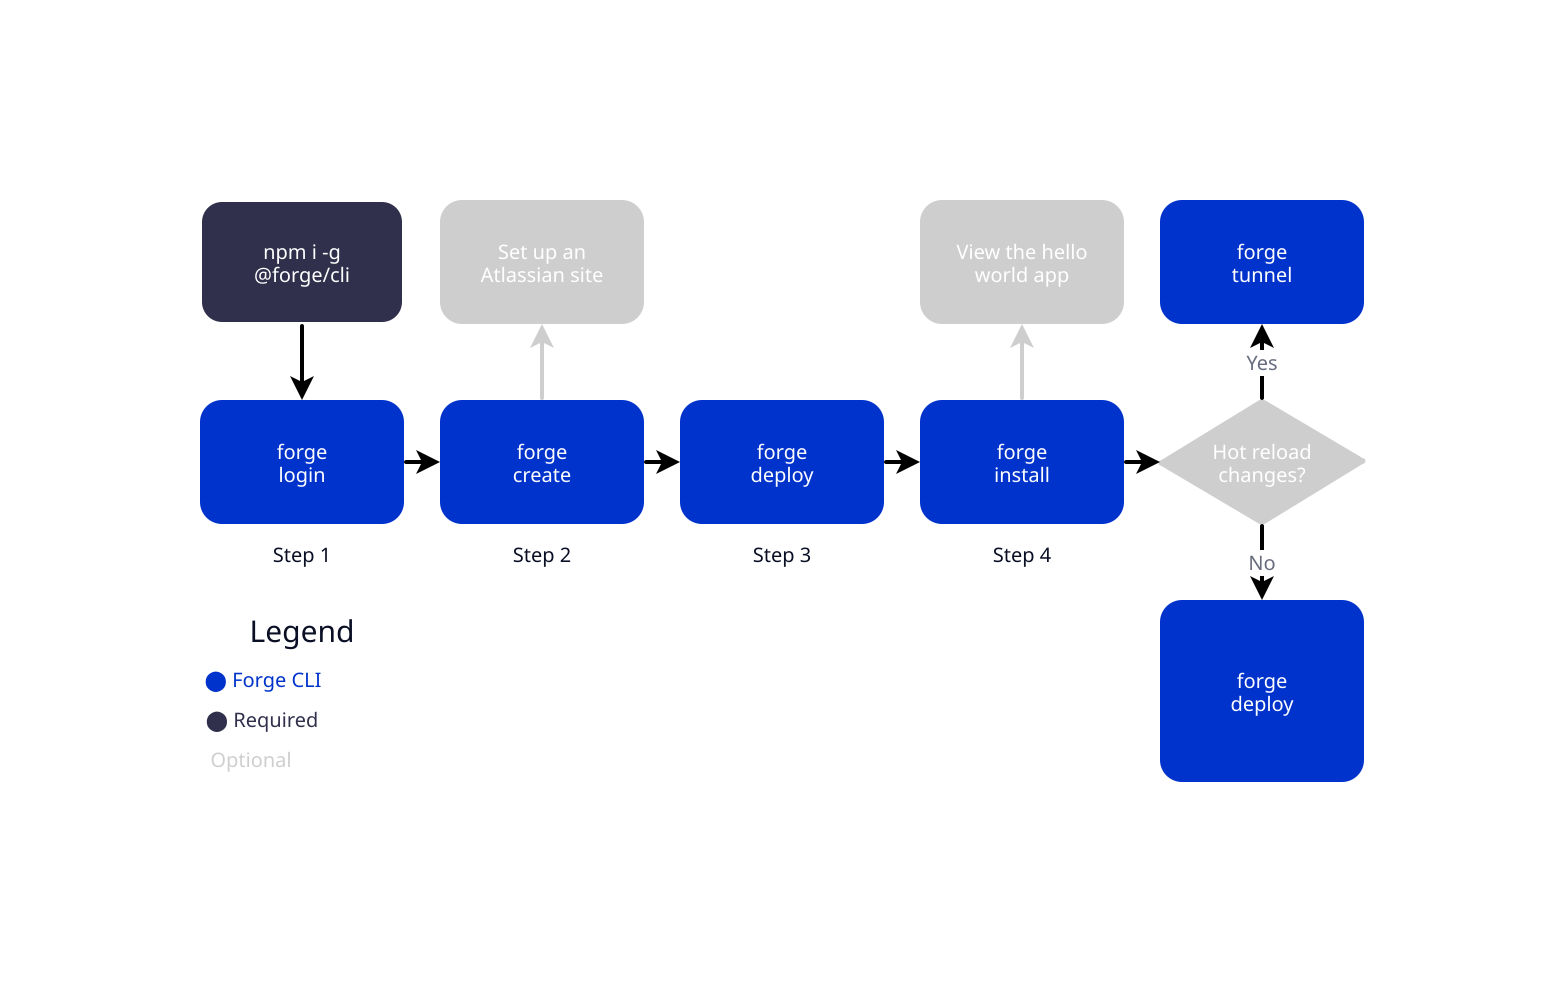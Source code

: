 grid-rows: 4
grid-columns: 5
horizontal-gap: 20
vertical-gap: 5

*.class: [text; blue]

0,0: "npm i -g\n@forge/cli" {
    style: {
        fill: "#30304c"
        stroke: transparent
        font-color: white
        font: mono
        font-size: 10
        bold: false
    }
}

0,1: "Set up an\nAtlassian site" {
    class: [text; gray]
}

0,2.class: empty

0,3: "View the hello\nworld app" {
    class: [text; gray]
}

0,4: forge\ntunnel

1*.class: note
1*.label: ""
1,0
1,1
1,2
1,3
1,4

2,0: forge\nlogin
2,1: forge\ncreate
2,2: forge\ndeploy
2,3: forge\ninstall
2,4: "Hot reload\nchanges?" {
    shape: diamond
    class: [text; gray]
}

3*.class: note
3,0: Step 1
3,1: Step 2
3,2: Step 3
3,3: Step 4
3,4: ""

4,0: "Legend" {
    grid-rows: 3
    grid-columns: 1
    grid-gap: 0

    class: []

    style {
        fill: transparent
        stroke: transparent
        font-size: 15
        bold: true
    }

    *.style {
        fill: transparent
        stroke: transparent
        font-color: "#38304c"
        font-size: 10
        bold: false 
    }
    *.label.near: center-left
    *.height: 20

    a: ⬤ Forge CLI {
        style.font-color: "#0033cc"
    }
    b: ⬤ Required {
        style.font-color: "#30304c"
    }
    c: Optional {
        style.font-color: "#cecece"
    }
}

4,1.class: empty
4,2.class: empty
4,3.class: empty
4,4: forge\ndeploy

# Add Connections

0,0 -> 2,0 -> 2,1 -> 2,2 -> 2,3 -> 2,4 {
    class: arrow
}
2,1 -> 0,1 {
    class: arrow
    style.stroke: "#cecece"
}
2,3 -> 0,3 {
    class: arrow
    style.stroke: "#cecece"
}
2,4 -> 0,4: Yes {
    class: arrow
    style.font-size: 10
}
2,4 -> 4,4: No {
    class: arrow
    style.font-size: 10
}

# Define Classes
classes {
    text {
        width: 100
        height: 60
    }
    text.style {
        stroke: transparent
        font-color: white
        font: mono
        font-size: 10
        bold: false
    }
    gray.style {
        fill: "#cecece"
        stroke: "#cecece"
        border-radius: 10
    }
    blue.style {
        fill: "#0033cc"
        stroke: "#0033cc"
        border-radius: 10
    }
    empty {
        label: ""
        width: 50
        height: 50
        style {
            fill: transparent
            stroke: transparent
        }
    }
    note {
        height: 30
        label.near: top-center
        style: {
            font-size: 10
            bold: false
            fill: transparent
            stroke: transparent
        }
    }
    arrow: {
        target-arrowhead.shape: arrow
        style: {
          stroke: black
          stroke-width: 2
        }
      }
}